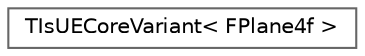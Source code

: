 digraph "Graphical Class Hierarchy"
{
 // INTERACTIVE_SVG=YES
 // LATEX_PDF_SIZE
  bgcolor="transparent";
  edge [fontname=Helvetica,fontsize=10,labelfontname=Helvetica,labelfontsize=10];
  node [fontname=Helvetica,fontsize=10,shape=box,height=0.2,width=0.4];
  rankdir="LR";
  Node0 [id="Node000000",label="TIsUECoreVariant\< FPlane4f \>",height=0.2,width=0.4,color="grey40", fillcolor="white", style="filled",URL="$db/d33/structTIsUECoreVariant_3_01FPlane4f_01_4.html",tooltip=" "];
}
